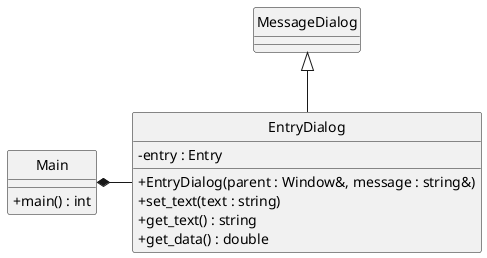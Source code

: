 @startuml
skinparam classAttributeIconSize 0
hide circle

class Main {
+ main() : int
}

class EntryDialog extends MessageDialog {
-entry : Entry
+EntryDialog(parent : Window&, message : string&)
+set_text(text : string)
+get_text() : string
+get_data() : double
}

Main *-right- EntryDialog

@enduml


